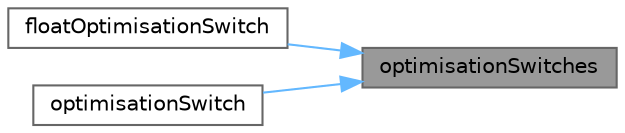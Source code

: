 digraph "optimisationSwitches"
{
 // LATEX_PDF_SIZE
  bgcolor="transparent";
  edge [fontname=Helvetica,fontsize=10,labelfontname=Helvetica,labelfontsize=10];
  node [fontname=Helvetica,fontsize=10,shape=box,height=0.2,width=0.4];
  rankdir="RL";
  Node1 [id="Node000001",label="optimisationSwitches",height=0.2,width=0.4,color="gray40", fillcolor="grey60", style="filled", fontcolor="black",tooltip=" "];
  Node1 -> Node2 [id="edge1_Node000001_Node000002",dir="back",color="steelblue1",style="solid",tooltip=" "];
  Node2 [id="Node000002",label="floatOptimisationSwitch",height=0.2,width=0.4,color="grey40", fillcolor="white", style="filled",URL="$namespaceFoam_1_1debug.html#a459f24eae181eea9a136c26f1cb80910",tooltip=" "];
  Node1 -> Node3 [id="edge2_Node000001_Node000003",dir="back",color="steelblue1",style="solid",tooltip=" "];
  Node3 [id="Node000003",label="optimisationSwitch",height=0.2,width=0.4,color="grey40", fillcolor="white", style="filled",URL="$namespaceFoam_1_1debug.html#acb9c7db2014f512ea4f449be8e408ae3",tooltip=" "];
}
